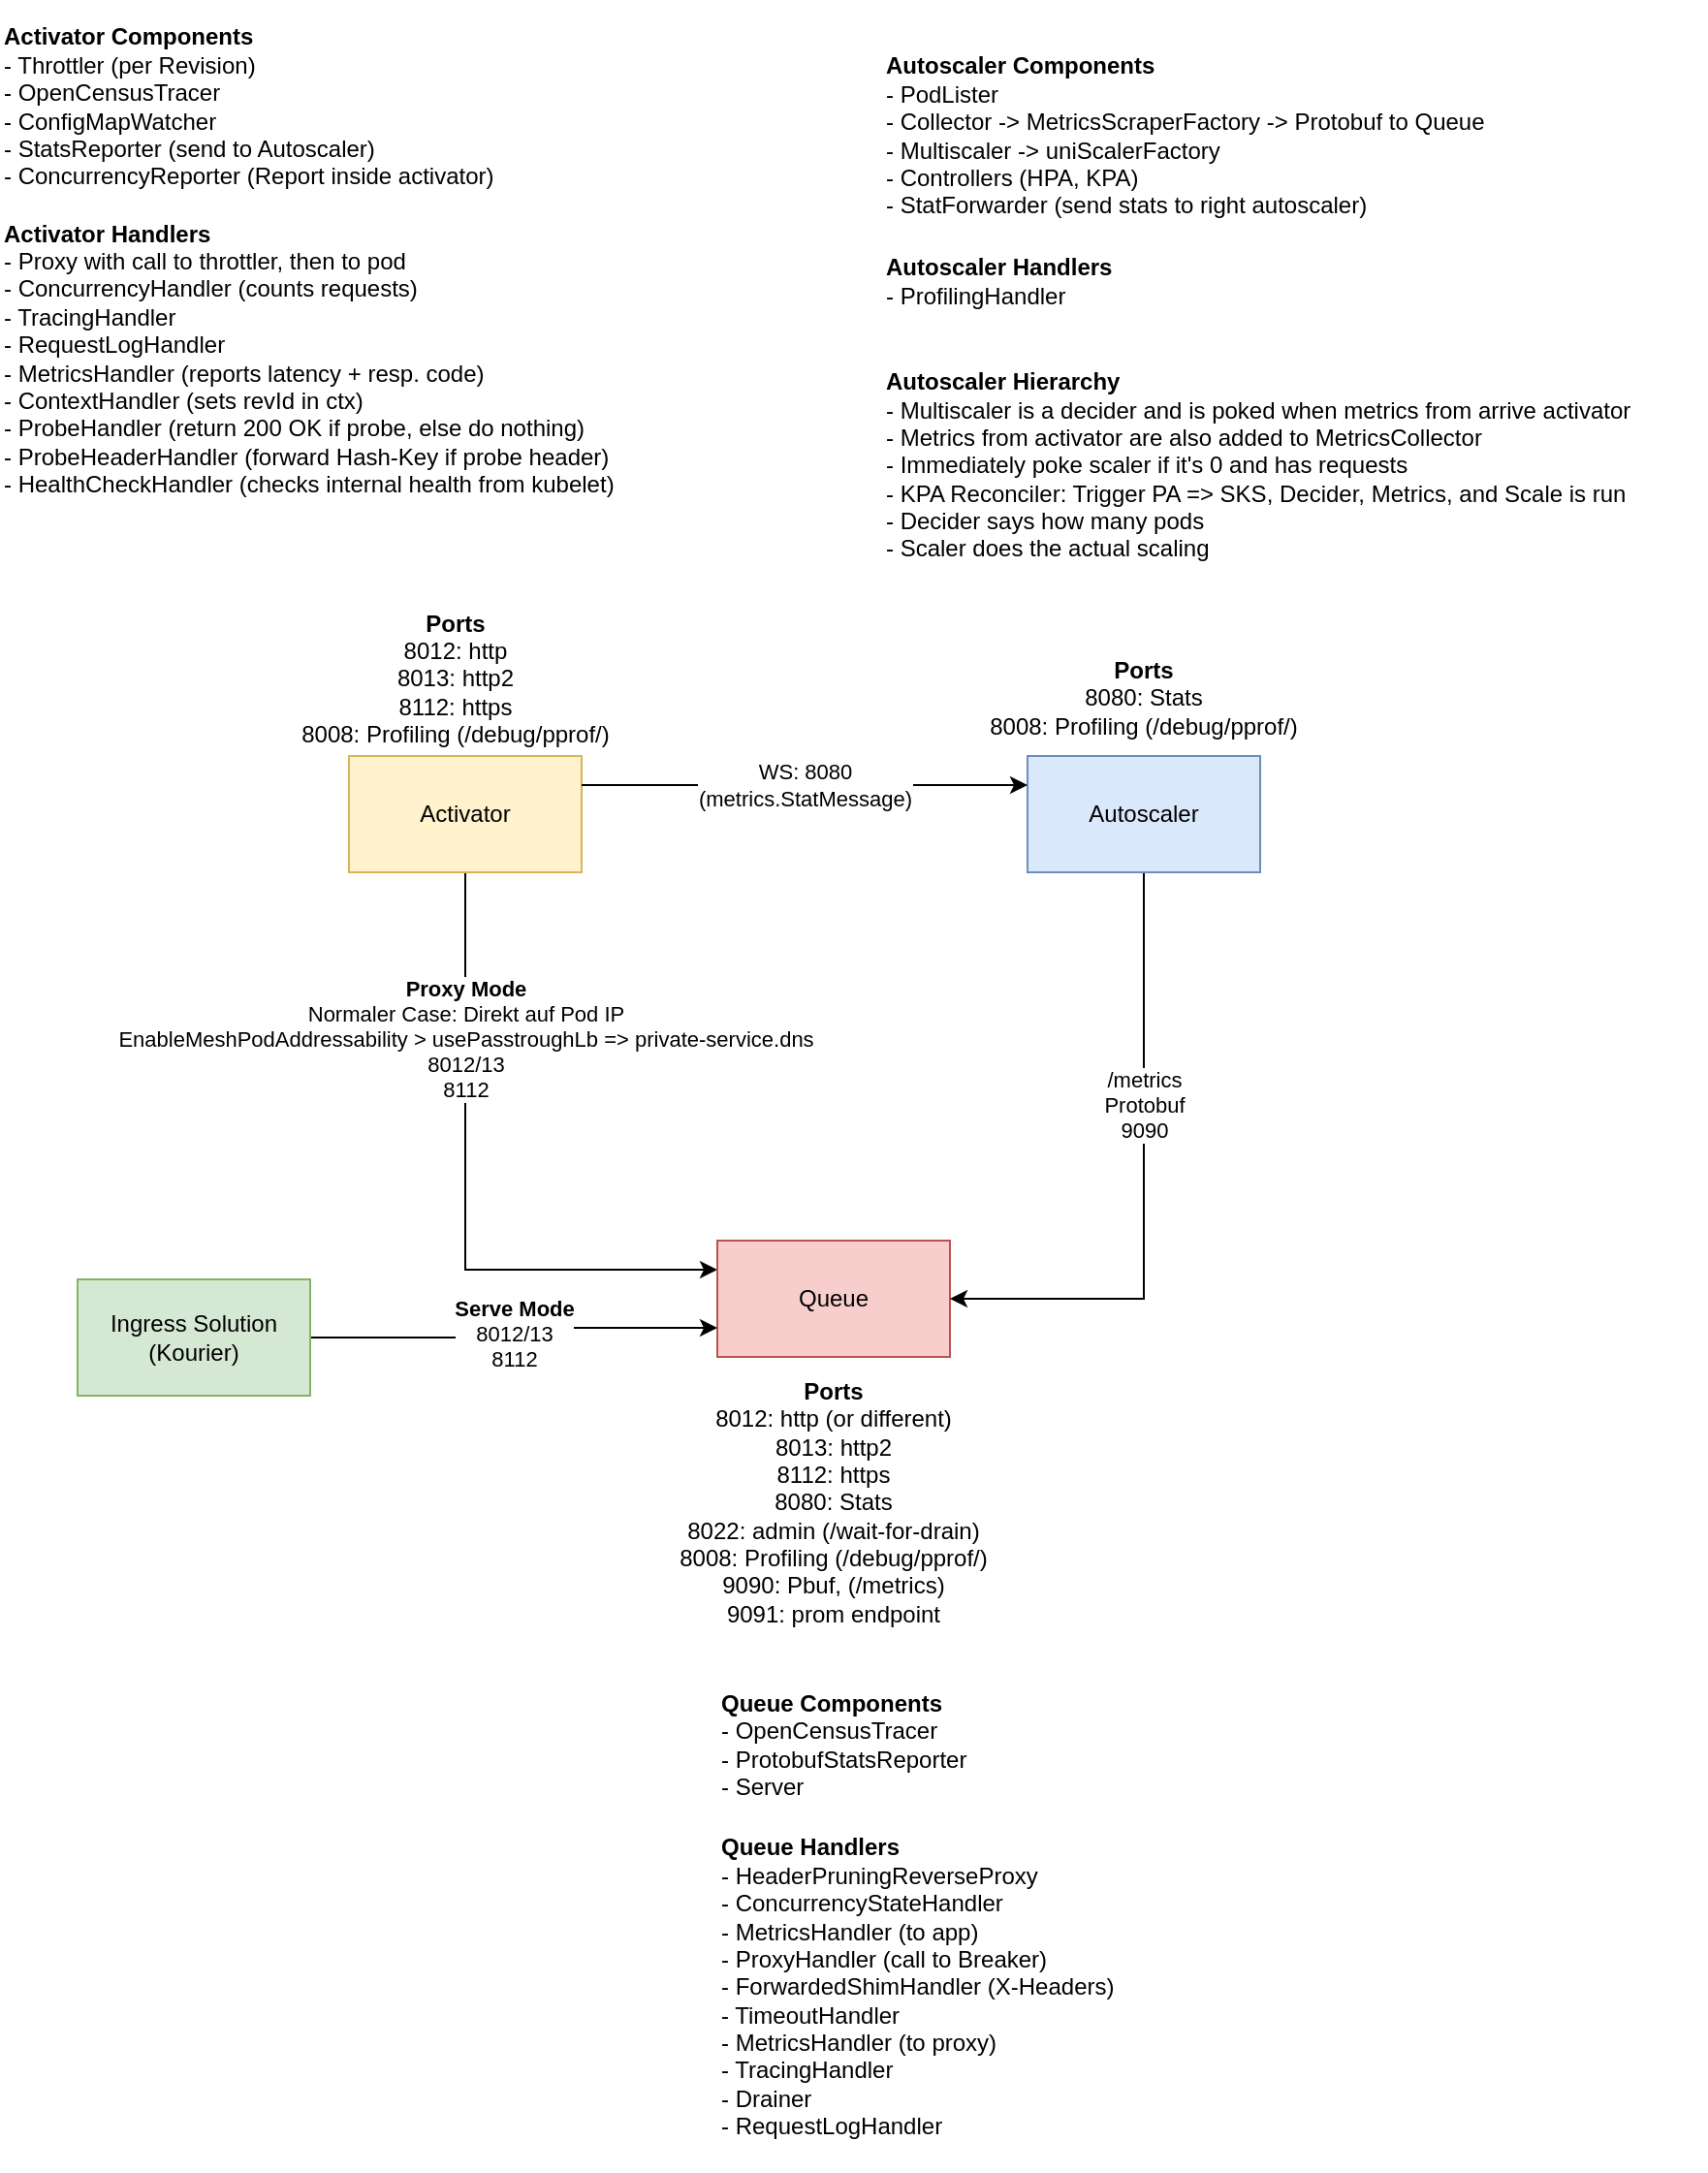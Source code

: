<mxfile version="20.3.0" type="device"><diagram id="Vtca9czkiuvpLFUkCapJ" name="Components"><mxGraphModel dx="1477" dy="920" grid="1" gridSize="10" guides="1" tooltips="1" connect="1" arrows="1" fold="1" page="1" pageScale="1" pageWidth="827" pageHeight="1169" math="0" shadow="0"><root><mxCell id="0"/><mxCell id="1" parent="0"/><mxCell id="Aigt9bjZc_UCT1xOq5vN-8" value="&lt;b&gt;Proxy Mode&lt;/b&gt;&lt;br&gt;Normaler Case: Direkt auf Pod IP&lt;br&gt;EnableMeshPodAddressability &amp;gt; usePasstroughLb =&amp;gt; private-service.dns&lt;br&gt;8012/13&lt;br&gt;8112" style="edgeStyle=orthogonalEdgeStyle;rounded=0;orthogonalLoop=1;jettySize=auto;html=1;entryX=0;entryY=0.25;entryDx=0;entryDy=0;" parent="1" source="Aigt9bjZc_UCT1xOq5vN-1" target="Aigt9bjZc_UCT1xOq5vN-2" edge="1"><mxGeometry x="-0.486" relative="1" as="geometry"><Array as="points"><mxPoint x="270" y="675"/></Array><mxPoint as="offset"/></mxGeometry></mxCell><mxCell id="Aigt9bjZc_UCT1xOq5vN-1" value="Activator" style="rounded=0;whiteSpace=wrap;html=1;fillColor=#fff2cc;strokeColor=#d6b656;" parent="1" vertex="1"><mxGeometry x="210" y="410" width="120" height="60" as="geometry"/></mxCell><mxCell id="Aigt9bjZc_UCT1xOq5vN-2" value="Queue" style="rounded=0;whiteSpace=wrap;html=1;fillColor=#f8cecc;strokeColor=#b85450;" parent="1" vertex="1"><mxGeometry x="400" y="660" width="120" height="60" as="geometry"/></mxCell><mxCell id="5" value="/metrics&lt;br&gt;Protobuf&lt;br&gt;9090" style="edgeStyle=orthogonalEdgeStyle;rounded=0;orthogonalLoop=1;jettySize=auto;html=1;entryX=1;entryY=0.5;entryDx=0;entryDy=0;" parent="1" source="Aigt9bjZc_UCT1xOq5vN-3" target="Aigt9bjZc_UCT1xOq5vN-2" edge="1"><mxGeometry x="-0.25" relative="1" as="geometry"><Array as="points"><mxPoint x="620" y="690"/></Array><mxPoint as="offset"/></mxGeometry></mxCell><mxCell id="Aigt9bjZc_UCT1xOq5vN-3" value="Autoscaler" style="rounded=0;whiteSpace=wrap;html=1;fillColor=#dae8fc;strokeColor=#6c8ebf;" parent="1" vertex="1"><mxGeometry x="560" y="410" width="120" height="60" as="geometry"/></mxCell><mxCell id="Aigt9bjZc_UCT1xOq5vN-4" value="WS: 8080&lt;br&gt;(metrics.StatMessage)" style="endArrow=classic;html=1;rounded=0;exitX=1;exitY=0.25;exitDx=0;exitDy=0;entryX=0;entryY=0.25;entryDx=0;entryDy=0;" parent="1" source="Aigt9bjZc_UCT1xOq5vN-1" target="Aigt9bjZc_UCT1xOq5vN-3" edge="1"><mxGeometry width="50" height="50" relative="1" as="geometry"><mxPoint x="410" y="610" as="sourcePoint"/><mxPoint x="460" y="560" as="targetPoint"/></mxGeometry></mxCell><mxCell id="Aigt9bjZc_UCT1xOq5vN-6" value="&lt;b&gt;Activator Components&lt;/b&gt;&lt;br&gt;- Throttler (per Revision)&lt;br style=&quot;padding: 0px; margin: 0px;&quot;&gt;- OpenCensusTracer&lt;br&gt;- ConfigMapWatcher&lt;br style=&quot;padding: 0px; margin: 0px;&quot;&gt;&lt;div style=&quot;padding: 0px; margin: 0px;&quot;&gt;- StatsReporter (send to Autoscaler)&lt;/div&gt;&lt;div style=&quot;padding: 0px; margin: 0px;&quot;&gt;- ConcurrencyReporter (Report inside activator)&lt;/div&gt;" style="text;html=1;strokeColor=none;fillColor=none;align=left;verticalAlign=middle;whiteSpace=wrap;rounded=0;" parent="1" vertex="1"><mxGeometry x="30" y="30" width="270" height="90" as="geometry"/></mxCell><mxCell id="Aigt9bjZc_UCT1xOq5vN-7" value="&lt;b&gt;Activator Handlers&lt;/b&gt;&lt;br&gt;- Proxy with call to throttler, then to pod&lt;br&gt;- ConcurrencyHandler (counts requests)&lt;br&gt;- TracingHandler&lt;br&gt;- RequestLogHandler&lt;br&gt;- MetricsHandler (reports latency + resp. code)&lt;br&gt;- ContextHandler (sets revId in ctx)&lt;br&gt;- ProbeHandler (return 200 OK if probe, else do nothing)&lt;br&gt;- ProbeHeaderHandler (forward Hash-Key if probe header)&lt;br&gt;- HealthCheckHandler (checks internal health from kubelet)&lt;br&gt;" style="text;html=1;strokeColor=none;fillColor=none;align=left;verticalAlign=middle;whiteSpace=wrap;rounded=0;" parent="1" vertex="1"><mxGeometry x="30" y="130" width="390" height="150" as="geometry"/></mxCell><mxCell id="Aigt9bjZc_UCT1xOq5vN-9" value="&lt;b&gt;Ports&lt;/b&gt;&lt;br&gt;8012: http&lt;br&gt;8013: http2&lt;br&gt;8112: https&lt;br&gt;8008: Profiling (/debug/pprof/)" style="text;html=1;strokeColor=none;fillColor=none;align=center;verticalAlign=middle;whiteSpace=wrap;rounded=0;" parent="1" vertex="1"><mxGeometry x="130" y="330" width="270" height="80" as="geometry"/></mxCell><mxCell id="Aigt9bjZc_UCT1xOq5vN-10" value="&lt;b&gt;Autoscaler Handlers&lt;br&gt;&lt;/b&gt;- ProfilingHandler" style="text;html=1;strokeColor=none;fillColor=none;align=left;verticalAlign=middle;whiteSpace=wrap;rounded=0;" parent="1" vertex="1"><mxGeometry x="485" y="150" width="160" height="30" as="geometry"/></mxCell><mxCell id="Aigt9bjZc_UCT1xOq5vN-11" value="&lt;b&gt;Autoscaler Components&lt;/b&gt;&lt;br&gt;- PodLister&lt;br&gt;- Collector -&amp;gt; MetricsScraperFactory -&amp;gt; Protobuf to Queue&lt;br&gt;- Multiscaler -&amp;gt; uniScalerFactory&lt;br&gt;- Controllers (HPA, KPA)&lt;br&gt;- StatForwarder (send stats to right autoscaler)" style="text;html=1;strokeColor=none;fillColor=none;align=left;verticalAlign=middle;whiteSpace=wrap;rounded=0;" parent="1" vertex="1"><mxGeometry x="485" y="20" width="425" height="140" as="geometry"/></mxCell><mxCell id="Aigt9bjZc_UCT1xOq5vN-12" value="&lt;b&gt;Ports&lt;/b&gt;&lt;br&gt;8080: Stats&lt;br&gt;8008: Profiling (/debug/pprof/)" style="text;html=1;strokeColor=none;fillColor=none;align=center;verticalAlign=middle;whiteSpace=wrap;rounded=0;" parent="1" vertex="1"><mxGeometry x="485" y="340" width="270" height="80" as="geometry"/></mxCell><mxCell id="X66tq6PJawDpCezYFrCo-1" value="&lt;b&gt;Autoscaler Hierarchy&lt;/b&gt;&lt;br&gt;- Multiscaler is a decider and is poked when metrics from arrive activator&lt;br&gt;- Metrics from activator are also added to MetricsCollector&lt;br&gt;- Immediately poke scaler if it's 0 and has requests&lt;br&gt;- KPA Reconciler: Trigger PA =&amp;gt; SKS, Decider, Metrics, and Scale is run&lt;br&gt;- Decider says how many pods&lt;br&gt;- Scaler does the actual scaling" style="text;html=1;strokeColor=none;fillColor=none;align=left;verticalAlign=middle;whiteSpace=wrap;rounded=0;" parent="1" vertex="1"><mxGeometry x="485" y="190" width="425" height="140" as="geometry"/></mxCell><mxCell id="2" value="&lt;b&gt;Queue Components&lt;/b&gt;&lt;br&gt;- OpenCensusTracer&lt;br&gt;- ProtobufStatsReporter&lt;br&gt;- Server&lt;br&gt;" style="text;html=1;strokeColor=none;fillColor=none;align=left;verticalAlign=middle;whiteSpace=wrap;rounded=0;" parent="1" vertex="1"><mxGeometry x="400" y="850" width="270" height="140" as="geometry"/></mxCell><mxCell id="3" value="&lt;b&gt;Ports&lt;/b&gt;&lt;br&gt;8012: http (or different)&lt;br&gt;8013: http2&lt;br&gt;8112: https&lt;br&gt;8080: Stats&lt;br&gt;8022: admin (/wait-for-drain)&lt;br&gt;8008: Profiling (/debug/pprof/)&lt;br&gt;9090: Pbuf, (/metrics)&lt;br&gt;9091: prom endpoint" style="text;html=1;strokeColor=none;fillColor=none;align=center;verticalAlign=middle;whiteSpace=wrap;rounded=0;" parent="1" vertex="1"><mxGeometry x="325" y="720" width="270" height="150" as="geometry"/></mxCell><mxCell id="4" value="&lt;b&gt;Queue Handlers&lt;/b&gt;&lt;br&gt;- HeaderPruningReverseProxy &lt;br&gt;-&amp;nbsp;ConcurrencyStateHandler&lt;br&gt;- MetricsHandler (to app)&lt;br&gt;- ProxyHandler (call to Breaker)&lt;br&gt;- ForwardedShimHandler (X-Headers)&lt;br&gt;- TimeoutHandler&lt;br&gt;- MetricsHandler (to proxy)&lt;br&gt;- TracingHandler&lt;br&gt;- Drainer&lt;br&gt;- RequestLogHandler" style="text;html=1;strokeColor=none;fillColor=none;align=left;verticalAlign=middle;whiteSpace=wrap;rounded=0;" parent="1" vertex="1"><mxGeometry x="400" y="950" width="270" height="190" as="geometry"/></mxCell><mxCell id="7" value="&lt;b&gt;Serve Mode&lt;/b&gt;&lt;br&gt;8012/13&lt;br&gt;8112" style="edgeStyle=orthogonalEdgeStyle;rounded=0;orthogonalLoop=1;jettySize=auto;html=1;entryX=0;entryY=0.75;entryDx=0;entryDy=0;" parent="1" source="6" target="Aigt9bjZc_UCT1xOq5vN-2" edge="1"><mxGeometry relative="1" as="geometry"/></mxCell><mxCell id="6" value="Ingress Solution (Kourier)" style="rounded=0;whiteSpace=wrap;html=1;fillColor=#d5e8d4;strokeColor=#82b366;" parent="1" vertex="1"><mxGeometry x="70" y="680" width="120" height="60" as="geometry"/></mxCell></root></mxGraphModel></diagram></mxfile>